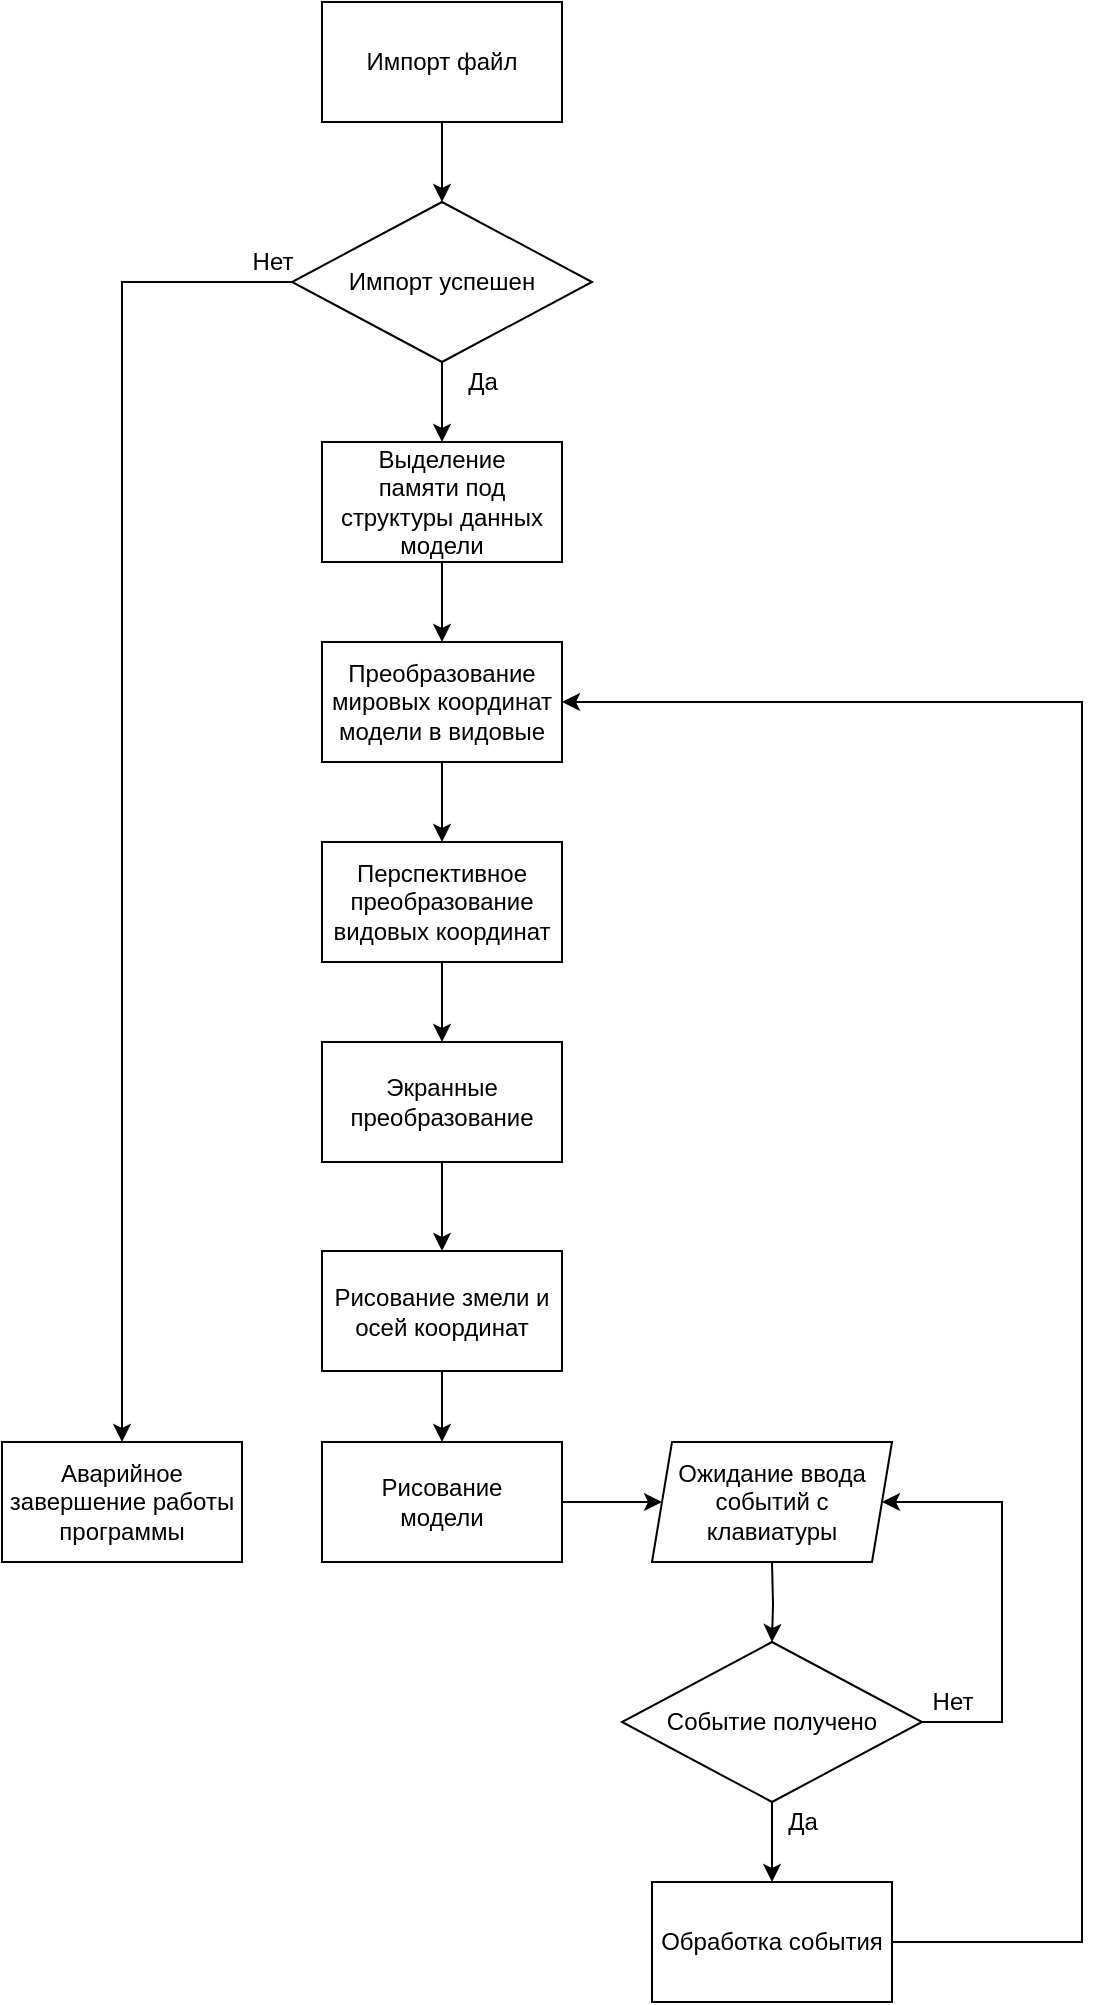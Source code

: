 <mxfile version="14.5.1" type="device"><diagram id="ykEfB3b0R0Zi0SEy4KU7" name="Страница 1"><mxGraphModel dx="912" dy="1781" grid="1" gridSize="10" guides="1" tooltips="1" connect="1" arrows="1" fold="1" page="1" pageScale="1" pageWidth="827" pageHeight="1169" math="0" shadow="0"><root><mxCell id="0"/><mxCell id="1" parent="0"/><mxCell id="RtDcXIhEvufcSbvDbfUi-23" value="" style="edgeStyle=orthogonalEdgeStyle;rounded=0;orthogonalLoop=1;jettySize=auto;html=1;" edge="1" parent="1" source="RtDcXIhEvufcSbvDbfUi-1" target="RtDcXIhEvufcSbvDbfUi-21"><mxGeometry relative="1" as="geometry"/></mxCell><mxCell id="RtDcXIhEvufcSbvDbfUi-1" value="Импорт файл" style="rounded=0;whiteSpace=wrap;html=1;" vertex="1" parent="1"><mxGeometry x="220" y="-40" width="120" height="60" as="geometry"/></mxCell><mxCell id="RtDcXIhEvufcSbvDbfUi-6" value="" style="edgeStyle=orthogonalEdgeStyle;rounded=0;orthogonalLoop=1;jettySize=auto;html=1;" edge="1" parent="1" source="RtDcXIhEvufcSbvDbfUi-3" target="RtDcXIhEvufcSbvDbfUi-5"><mxGeometry relative="1" as="geometry"/></mxCell><mxCell id="RtDcXIhEvufcSbvDbfUi-3" value="Выделение&lt;br&gt;памяти под структуры данных модели" style="rounded=0;whiteSpace=wrap;html=1;" vertex="1" parent="1"><mxGeometry x="220" y="180" width="120" height="60" as="geometry"/></mxCell><mxCell id="RtDcXIhEvufcSbvDbfUi-8" value="" style="edgeStyle=orthogonalEdgeStyle;rounded=0;orthogonalLoop=1;jettySize=auto;html=1;" edge="1" parent="1" source="RtDcXIhEvufcSbvDbfUi-5" target="RtDcXIhEvufcSbvDbfUi-7"><mxGeometry relative="1" as="geometry"/></mxCell><mxCell id="RtDcXIhEvufcSbvDbfUi-5" value="Преобразование&lt;br&gt;мировых координат модели в видовые" style="whiteSpace=wrap;html=1;rounded=0;" vertex="1" parent="1"><mxGeometry x="220" y="280" width="120" height="60" as="geometry"/></mxCell><mxCell id="RtDcXIhEvufcSbvDbfUi-10" value="" style="edgeStyle=orthogonalEdgeStyle;rounded=0;orthogonalLoop=1;jettySize=auto;html=1;" edge="1" parent="1" source="RtDcXIhEvufcSbvDbfUi-7" target="RtDcXIhEvufcSbvDbfUi-9"><mxGeometry relative="1" as="geometry"/></mxCell><mxCell id="RtDcXIhEvufcSbvDbfUi-7" value="Перспективное преобразование видовых координат" style="whiteSpace=wrap;html=1;rounded=0;" vertex="1" parent="1"><mxGeometry x="220" y="380" width="120" height="60" as="geometry"/></mxCell><mxCell id="RtDcXIhEvufcSbvDbfUi-12" value="" style="edgeStyle=orthogonalEdgeStyle;rounded=0;orthogonalLoop=1;jettySize=auto;html=1;" edge="1" parent="1" source="RtDcXIhEvufcSbvDbfUi-9" target="RtDcXIhEvufcSbvDbfUi-11"><mxGeometry relative="1" as="geometry"/></mxCell><mxCell id="RtDcXIhEvufcSbvDbfUi-9" value="Экранные преобразование" style="whiteSpace=wrap;html=1;rounded=0;" vertex="1" parent="1"><mxGeometry x="220" y="480" width="120" height="60" as="geometry"/></mxCell><mxCell id="RtDcXIhEvufcSbvDbfUi-14" value="" style="edgeStyle=orthogonalEdgeStyle;rounded=0;orthogonalLoop=1;jettySize=auto;html=1;" edge="1" parent="1" source="RtDcXIhEvufcSbvDbfUi-11" target="RtDcXIhEvufcSbvDbfUi-13"><mxGeometry relative="1" as="geometry"/></mxCell><mxCell id="RtDcXIhEvufcSbvDbfUi-11" value="Рисование змели и осей координат" style="whiteSpace=wrap;html=1;rounded=0;" vertex="1" parent="1"><mxGeometry x="220" y="584.5" width="120" height="60" as="geometry"/></mxCell><mxCell id="RtDcXIhEvufcSbvDbfUi-41" style="edgeStyle=orthogonalEdgeStyle;rounded=0;orthogonalLoop=1;jettySize=auto;html=1;exitX=1;exitY=0.5;exitDx=0;exitDy=0;entryX=0;entryY=0.5;entryDx=0;entryDy=0;" edge="1" parent="1" source="RtDcXIhEvufcSbvDbfUi-13" target="RtDcXIhEvufcSbvDbfUi-39"><mxGeometry relative="1" as="geometry"/></mxCell><mxCell id="RtDcXIhEvufcSbvDbfUi-13" value="Рисование&lt;br&gt;модели" style="whiteSpace=wrap;html=1;rounded=0;" vertex="1" parent="1"><mxGeometry x="220" y="680" width="120" height="60" as="geometry"/></mxCell><mxCell id="RtDcXIhEvufcSbvDbfUi-31" style="edgeStyle=orthogonalEdgeStyle;rounded=0;orthogonalLoop=1;jettySize=auto;html=1;exitX=0.5;exitY=1;exitDx=0;exitDy=0;entryX=0.5;entryY=0;entryDx=0;entryDy=0;" edge="1" parent="1" target="RtDcXIhEvufcSbvDbfUi-29"><mxGeometry relative="1" as="geometry"><mxPoint x="445" y="740" as="sourcePoint"/></mxGeometry></mxCell><mxCell id="RtDcXIhEvufcSbvDbfUi-22" style="edgeStyle=orthogonalEdgeStyle;rounded=0;orthogonalLoop=1;jettySize=auto;html=1;exitX=0.5;exitY=1;exitDx=0;exitDy=0;entryX=0.5;entryY=0;entryDx=0;entryDy=0;" edge="1" parent="1" source="RtDcXIhEvufcSbvDbfUi-21" target="RtDcXIhEvufcSbvDbfUi-3"><mxGeometry relative="1" as="geometry"/></mxCell><mxCell id="RtDcXIhEvufcSbvDbfUi-24" style="edgeStyle=orthogonalEdgeStyle;rounded=0;orthogonalLoop=1;jettySize=auto;html=1;entryX=0.5;entryY=0;entryDx=0;entryDy=0;" edge="1" parent="1" source="RtDcXIhEvufcSbvDbfUi-21" target="RtDcXIhEvufcSbvDbfUi-25"><mxGeometry relative="1" as="geometry"><mxPoint x="160" y="180" as="targetPoint"/></mxGeometry></mxCell><mxCell id="RtDcXIhEvufcSbvDbfUi-21" value="Импорт успешен" style="rhombus;whiteSpace=wrap;html=1;" vertex="1" parent="1"><mxGeometry x="205" y="60" width="150" height="80" as="geometry"/></mxCell><mxCell id="RtDcXIhEvufcSbvDbfUi-25" value="Аварийное завершение работы программы" style="whiteSpace=wrap;html=1;rounded=0;" vertex="1" parent="1"><mxGeometry x="60" y="680" width="120" height="60" as="geometry"/></mxCell><mxCell id="RtDcXIhEvufcSbvDbfUi-26" value="Да" style="text;html=1;align=center;verticalAlign=middle;resizable=0;points=[];autosize=1;" vertex="1" parent="1"><mxGeometry x="285" y="140" width="30" height="20" as="geometry"/></mxCell><mxCell id="RtDcXIhEvufcSbvDbfUi-27" value="Нет" style="text;html=1;align=center;verticalAlign=middle;resizable=0;points=[];autosize=1;" vertex="1" parent="1"><mxGeometry x="175" y="80" width="40" height="20" as="geometry"/></mxCell><mxCell id="RtDcXIhEvufcSbvDbfUi-32" style="edgeStyle=orthogonalEdgeStyle;rounded=0;orthogonalLoop=1;jettySize=auto;html=1;exitX=1;exitY=0.5;exitDx=0;exitDy=0;entryX=1;entryY=0.5;entryDx=0;entryDy=0;" edge="1" parent="1" source="RtDcXIhEvufcSbvDbfUi-29" target="RtDcXIhEvufcSbvDbfUi-39"><mxGeometry relative="1" as="geometry"><mxPoint x="505" y="710" as="targetPoint"/><Array as="points"><mxPoint x="560" y="820"/><mxPoint x="560" y="710"/></Array></mxGeometry></mxCell><mxCell id="RtDcXIhEvufcSbvDbfUi-37" style="edgeStyle=orthogonalEdgeStyle;rounded=0;orthogonalLoop=1;jettySize=auto;html=1;exitX=0.5;exitY=1;exitDx=0;exitDy=0;entryX=0.5;entryY=0;entryDx=0;entryDy=0;" edge="1" parent="1" source="RtDcXIhEvufcSbvDbfUi-29" target="RtDcXIhEvufcSbvDbfUi-36"><mxGeometry relative="1" as="geometry"/></mxCell><mxCell id="RtDcXIhEvufcSbvDbfUi-29" value="Событие получено" style="rhombus;whiteSpace=wrap;html=1;" vertex="1" parent="1"><mxGeometry x="370" y="780" width="150" height="80" as="geometry"/></mxCell><mxCell id="RtDcXIhEvufcSbvDbfUi-34" value="Да" style="text;html=1;align=center;verticalAlign=middle;resizable=0;points=[];autosize=1;" vertex="1" parent="1"><mxGeometry x="445" y="860" width="30" height="20" as="geometry"/></mxCell><mxCell id="RtDcXIhEvufcSbvDbfUi-35" value="Нет" style="text;html=1;align=center;verticalAlign=middle;resizable=0;points=[];autosize=1;" vertex="1" parent="1"><mxGeometry x="515" y="800" width="40" height="20" as="geometry"/></mxCell><mxCell id="RtDcXIhEvufcSbvDbfUi-38" style="edgeStyle=orthogonalEdgeStyle;rounded=0;orthogonalLoop=1;jettySize=auto;html=1;exitX=1;exitY=0.5;exitDx=0;exitDy=0;entryX=1;entryY=0.5;entryDx=0;entryDy=0;" edge="1" parent="1" source="RtDcXIhEvufcSbvDbfUi-36" target="RtDcXIhEvufcSbvDbfUi-5"><mxGeometry relative="1" as="geometry"><mxPoint x="760" y="280" as="targetPoint"/><Array as="points"><mxPoint x="600" y="930"/><mxPoint x="600" y="310"/></Array></mxGeometry></mxCell><mxCell id="RtDcXIhEvufcSbvDbfUi-36" value="Обработка события" style="whiteSpace=wrap;html=1;rounded=0;" vertex="1" parent="1"><mxGeometry x="385" y="900" width="120" height="60" as="geometry"/></mxCell><mxCell id="RtDcXIhEvufcSbvDbfUi-39" value="Ожидание ввода&lt;br&gt;событий с клавиатуры" style="shape=parallelogram;perimeter=parallelogramPerimeter;whiteSpace=wrap;html=1;fixedSize=1;size=10;" vertex="1" parent="1"><mxGeometry x="385" y="680" width="120" height="60" as="geometry"/></mxCell></root></mxGraphModel></diagram></mxfile>